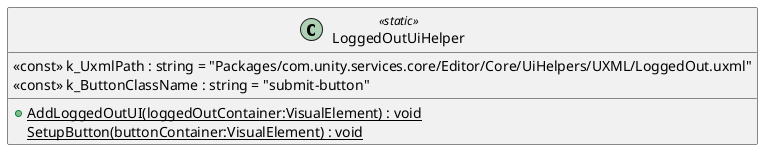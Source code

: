 @startuml
class LoggedOutUiHelper <<static>> {
    <<const>> k_UxmlPath : string = "Packages/com.unity.services.core/Editor/Core/UiHelpers/UXML/LoggedOut.uxml"
    <<const>> k_ButtonClassName : string = "submit-button"
    + {static} AddLoggedOutUI(loggedOutContainer:VisualElement) : void
    {static} SetupButton(buttonContainer:VisualElement) : void
}
@enduml

